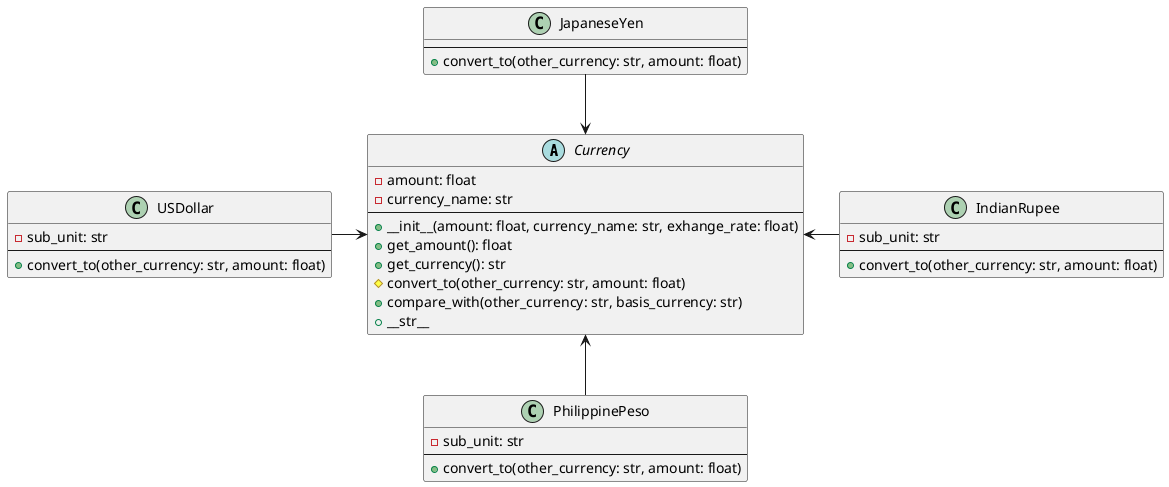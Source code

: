 @startuml currency_uml
abstract class Currency {
    - amount: float
    - currency_name: str
    ---
    + __init__(amount: float, currency_name: str, exhange_rate: float)
    + get_amount(): float
    + get_currency(): str
    # convert_to(other_currency: str, amount: float)
    + compare_with(other_currency: str, basis_currency: str)
    + __str__
}

class PhilippinePeso {
    - sub_unit: str
    ---
    + convert_to(other_currency: str, amount: float)
}

class JapaneseYen {
    ---
    + convert_to(other_currency: str, amount: float)
}

class USDollar {
    - sub_unit: str
    ---
    + convert_to(other_currency: str, amount: float)
}

class IndianRupee {
    - sub_unit: str
    ---
    + convert_to(other_currency: str, amount: float)
}

Currency <-down- PhilippinePeso 
Currency <-up- JapaneseYen
Currency <-left- USDollar
Currency <-right- IndianRupee

' PhilippinePeso -down-> Currency
' JapaneseYen -up-> Currency

@enduml